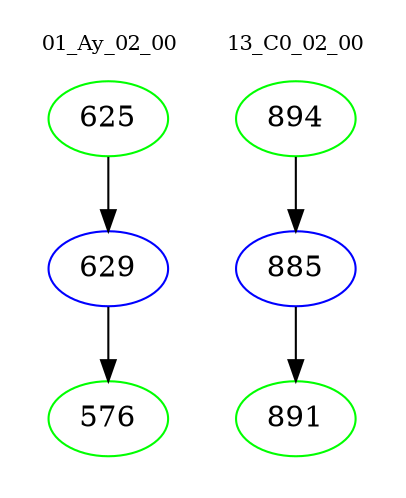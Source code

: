 digraph{
subgraph cluster_0 {
color = white
label = "01_Ay_02_00";
fontsize=10;
T0_625 [label="625", color="green"]
T0_625 -> T0_629 [color="black"]
T0_629 [label="629", color="blue"]
T0_629 -> T0_576 [color="black"]
T0_576 [label="576", color="green"]
}
subgraph cluster_1 {
color = white
label = "13_C0_02_00";
fontsize=10;
T1_894 [label="894", color="green"]
T1_894 -> T1_885 [color="black"]
T1_885 [label="885", color="blue"]
T1_885 -> T1_891 [color="black"]
T1_891 [label="891", color="green"]
}
}
